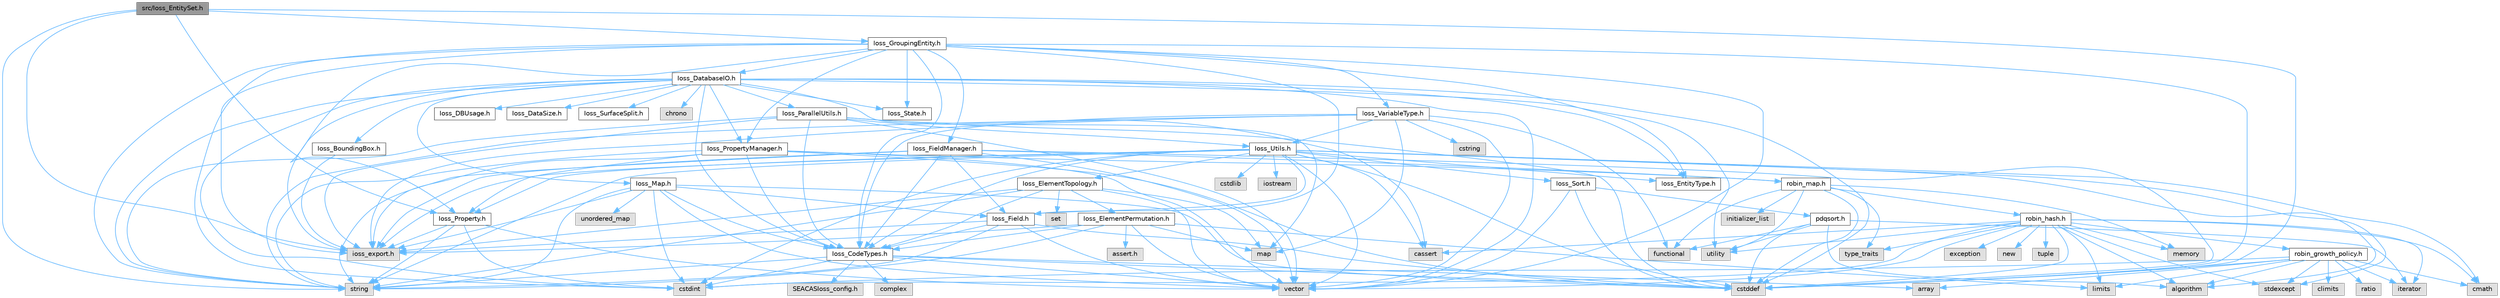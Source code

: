 digraph "src/Ioss_EntitySet.h"
{
 // INTERACTIVE_SVG=YES
 // LATEX_PDF_SIZE
  bgcolor="transparent";
  edge [fontname=Helvetica,fontsize=10,labelfontname=Helvetica,labelfontsize=10];
  node [fontname=Helvetica,fontsize=10,shape=box,height=0.2,width=0.4];
  Node1 [id="Node000001",label="src/Ioss_EntitySet.h",height=0.2,width=0.4,color="gray40", fillcolor="grey60", style="filled", fontcolor="black",tooltip=" "];
  Node1 -> Node2 [id="edge1_Node000001_Node000002",color="steelblue1",style="solid",tooltip=" "];
  Node2 [id="Node000002",label="ioss_export.h",height=0.2,width=0.4,color="grey60", fillcolor="#E0E0E0", style="filled",tooltip=" "];
  Node1 -> Node3 [id="edge2_Node000001_Node000003",color="steelblue1",style="solid",tooltip=" "];
  Node3 [id="Node000003",label="Ioss_GroupingEntity.h",height=0.2,width=0.4,color="grey40", fillcolor="white", style="filled",URL="$Ioss__GroupingEntity_8h.html",tooltip=" "];
  Node3 -> Node2 [id="edge3_Node000003_Node000002",color="steelblue1",style="solid",tooltip=" "];
  Node3 -> Node4 [id="edge4_Node000003_Node000004",color="steelblue1",style="solid",tooltip=" "];
  Node4 [id="Node000004",label="Ioss_CodeTypes.h",height=0.2,width=0.4,color="grey40", fillcolor="white", style="filled",URL="$Ioss__CodeTypes_8h.html",tooltip=" "];
  Node4 -> Node5 [id="edge5_Node000004_Node000005",color="steelblue1",style="solid",tooltip=" "];
  Node5 [id="Node000005",label="array",height=0.2,width=0.4,color="grey60", fillcolor="#E0E0E0", style="filled",tooltip=" "];
  Node4 -> Node6 [id="edge6_Node000004_Node000006",color="steelblue1",style="solid",tooltip=" "];
  Node6 [id="Node000006",label="cstddef",height=0.2,width=0.4,color="grey60", fillcolor="#E0E0E0", style="filled",tooltip=" "];
  Node4 -> Node7 [id="edge7_Node000004_Node000007",color="steelblue1",style="solid",tooltip=" "];
  Node7 [id="Node000007",label="cstdint",height=0.2,width=0.4,color="grey60", fillcolor="#E0E0E0", style="filled",tooltip=" "];
  Node4 -> Node8 [id="edge8_Node000004_Node000008",color="steelblue1",style="solid",tooltip=" "];
  Node8 [id="Node000008",label="string",height=0.2,width=0.4,color="grey60", fillcolor="#E0E0E0", style="filled",tooltip=" "];
  Node4 -> Node9 [id="edge9_Node000004_Node000009",color="steelblue1",style="solid",tooltip=" "];
  Node9 [id="Node000009",label="vector",height=0.2,width=0.4,color="grey60", fillcolor="#E0E0E0", style="filled",tooltip=" "];
  Node4 -> Node10 [id="edge10_Node000004_Node000010",color="steelblue1",style="solid",tooltip=" "];
  Node10 [id="Node000010",label="SEACASIoss_config.h",height=0.2,width=0.4,color="grey60", fillcolor="#E0E0E0", style="filled",tooltip=" "];
  Node4 -> Node11 [id="edge11_Node000004_Node000011",color="steelblue1",style="solid",tooltip=" "];
  Node11 [id="Node000011",label="complex",height=0.2,width=0.4,color="grey60", fillcolor="#E0E0E0", style="filled",tooltip=" "];
  Node3 -> Node12 [id="edge12_Node000003_Node000012",color="steelblue1",style="solid",tooltip=" "];
  Node12 [id="Node000012",label="Ioss_DatabaseIO.h",height=0.2,width=0.4,color="grey40", fillcolor="white", style="filled",URL="$Ioss__DatabaseIO_8h.html",tooltip=" "];
  Node12 -> Node2 [id="edge13_Node000012_Node000002",color="steelblue1",style="solid",tooltip=" "];
  Node12 -> Node13 [id="edge14_Node000012_Node000013",color="steelblue1",style="solid",tooltip=" "];
  Node13 [id="Node000013",label="Ioss_BoundingBox.h",height=0.2,width=0.4,color="grey40", fillcolor="white", style="filled",URL="$Ioss__BoundingBox_8h.html",tooltip=" "];
  Node13 -> Node2 [id="edge15_Node000013_Node000002",color="steelblue1",style="solid",tooltip=" "];
  Node12 -> Node4 [id="edge16_Node000012_Node000004",color="steelblue1",style="solid",tooltip=" "];
  Node12 -> Node14 [id="edge17_Node000012_Node000014",color="steelblue1",style="solid",tooltip=" "];
  Node14 [id="Node000014",label="Ioss_DBUsage.h",height=0.2,width=0.4,color="grey40", fillcolor="white", style="filled",URL="$Ioss__DBUsage_8h.html",tooltip=" "];
  Node12 -> Node15 [id="edge18_Node000012_Node000015",color="steelblue1",style="solid",tooltip=" "];
  Node15 [id="Node000015",label="Ioss_DataSize.h",height=0.2,width=0.4,color="grey40", fillcolor="white", style="filled",URL="$Ioss__DataSize_8h.html",tooltip=" "];
  Node12 -> Node16 [id="edge19_Node000012_Node000016",color="steelblue1",style="solid",tooltip=" "];
  Node16 [id="Node000016",label="Ioss_EntityType.h",height=0.2,width=0.4,color="grey40", fillcolor="white", style="filled",URL="$Ioss__EntityType_8h.html",tooltip=" "];
  Node12 -> Node17 [id="edge20_Node000012_Node000017",color="steelblue1",style="solid",tooltip=" "];
  Node17 [id="Node000017",label="Ioss_Map.h",height=0.2,width=0.4,color="grey40", fillcolor="white", style="filled",URL="$Ioss__Map_8h.html",tooltip=" "];
  Node17 -> Node2 [id="edge21_Node000017_Node000002",color="steelblue1",style="solid",tooltip=" "];
  Node17 -> Node4 [id="edge22_Node000017_Node000004",color="steelblue1",style="solid",tooltip=" "];
  Node17 -> Node18 [id="edge23_Node000017_Node000018",color="steelblue1",style="solid",tooltip=" "];
  Node18 [id="Node000018",label="Ioss_Field.h",height=0.2,width=0.4,color="grey40", fillcolor="white", style="filled",URL="$Ioss__Field_8h.html",tooltip=" "];
  Node18 -> Node2 [id="edge24_Node000018_Node000002",color="steelblue1",style="solid",tooltip=" "];
  Node18 -> Node4 [id="edge25_Node000018_Node000004",color="steelblue1",style="solid",tooltip=" "];
  Node18 -> Node6 [id="edge26_Node000018_Node000006",color="steelblue1",style="solid",tooltip=" "];
  Node18 -> Node8 [id="edge27_Node000018_Node000008",color="steelblue1",style="solid",tooltip=" "];
  Node18 -> Node9 [id="edge28_Node000018_Node000009",color="steelblue1",style="solid",tooltip=" "];
  Node17 -> Node6 [id="edge29_Node000017_Node000006",color="steelblue1",style="solid",tooltip=" "];
  Node17 -> Node7 [id="edge30_Node000017_Node000007",color="steelblue1",style="solid",tooltip=" "];
  Node17 -> Node8 [id="edge31_Node000017_Node000008",color="steelblue1",style="solid",tooltip=" "];
  Node17 -> Node9 [id="edge32_Node000017_Node000009",color="steelblue1",style="solid",tooltip=" "];
  Node17 -> Node19 [id="edge33_Node000017_Node000019",color="steelblue1",style="solid",tooltip=" "];
  Node19 [id="Node000019",label="unordered_map",height=0.2,width=0.4,color="grey60", fillcolor="#E0E0E0", style="filled",tooltip=" "];
  Node12 -> Node20 [id="edge34_Node000012_Node000020",color="steelblue1",style="solid",tooltip=" "];
  Node20 [id="Node000020",label="Ioss_ParallelUtils.h",height=0.2,width=0.4,color="grey40", fillcolor="white", style="filled",URL="$Ioss__ParallelUtils_8h.html",tooltip=" "];
  Node20 -> Node2 [id="edge35_Node000020_Node000002",color="steelblue1",style="solid",tooltip=" "];
  Node20 -> Node4 [id="edge36_Node000020_Node000004",color="steelblue1",style="solid",tooltip=" "];
  Node20 -> Node21 [id="edge37_Node000020_Node000021",color="steelblue1",style="solid",tooltip=" "];
  Node21 [id="Node000021",label="Ioss_Utils.h",height=0.2,width=0.4,color="grey40", fillcolor="white", style="filled",URL="$Ioss__Utils_8h.html",tooltip=" "];
  Node21 -> Node2 [id="edge38_Node000021_Node000002",color="steelblue1",style="solid",tooltip=" "];
  Node21 -> Node4 [id="edge39_Node000021_Node000004",color="steelblue1",style="solid",tooltip=" "];
  Node21 -> Node22 [id="edge40_Node000021_Node000022",color="steelblue1",style="solid",tooltip=" "];
  Node22 [id="Node000022",label="Ioss_ElementTopology.h",height=0.2,width=0.4,color="grey40", fillcolor="white", style="filled",URL="$Ioss__ElementTopology_8h.html",tooltip=" "];
  Node22 -> Node2 [id="edge41_Node000022_Node000002",color="steelblue1",style="solid",tooltip=" "];
  Node22 -> Node4 [id="edge42_Node000022_Node000004",color="steelblue1",style="solid",tooltip=" "];
  Node22 -> Node23 [id="edge43_Node000022_Node000023",color="steelblue1",style="solid",tooltip=" "];
  Node23 [id="Node000023",label="Ioss_ElementPermutation.h",height=0.2,width=0.4,color="grey40", fillcolor="white", style="filled",URL="$Ioss__ElementPermutation_8h.html",tooltip=" "];
  Node23 -> Node2 [id="edge44_Node000023_Node000002",color="steelblue1",style="solid",tooltip=" "];
  Node23 -> Node4 [id="edge45_Node000023_Node000004",color="steelblue1",style="solid",tooltip=" "];
  Node23 -> Node24 [id="edge46_Node000023_Node000024",color="steelblue1",style="solid",tooltip=" "];
  Node24 [id="Node000024",label="assert.h",height=0.2,width=0.4,color="grey60", fillcolor="#E0E0E0", style="filled",tooltip=" "];
  Node23 -> Node25 [id="edge47_Node000023_Node000025",color="steelblue1",style="solid",tooltip=" "];
  Node25 [id="Node000025",label="limits",height=0.2,width=0.4,color="grey60", fillcolor="#E0E0E0", style="filled",tooltip=" "];
  Node23 -> Node26 [id="edge48_Node000023_Node000026",color="steelblue1",style="solid",tooltip=" "];
  Node26 [id="Node000026",label="map",height=0.2,width=0.4,color="grey60", fillcolor="#E0E0E0", style="filled",tooltip=" "];
  Node23 -> Node8 [id="edge49_Node000023_Node000008",color="steelblue1",style="solid",tooltip=" "];
  Node23 -> Node9 [id="edge50_Node000023_Node000009",color="steelblue1",style="solid",tooltip=" "];
  Node22 -> Node26 [id="edge51_Node000022_Node000026",color="steelblue1",style="solid",tooltip=" "];
  Node22 -> Node27 [id="edge52_Node000022_Node000027",color="steelblue1",style="solid",tooltip=" "];
  Node27 [id="Node000027",label="set",height=0.2,width=0.4,color="grey60", fillcolor="#E0E0E0", style="filled",tooltip=" "];
  Node22 -> Node8 [id="edge53_Node000022_Node000008",color="steelblue1",style="solid",tooltip=" "];
  Node22 -> Node9 [id="edge54_Node000022_Node000009",color="steelblue1",style="solid",tooltip=" "];
  Node21 -> Node16 [id="edge55_Node000021_Node000016",color="steelblue1",style="solid",tooltip=" "];
  Node21 -> Node18 [id="edge56_Node000021_Node000018",color="steelblue1",style="solid",tooltip=" "];
  Node21 -> Node28 [id="edge57_Node000021_Node000028",color="steelblue1",style="solid",tooltip=" "];
  Node28 [id="Node000028",label="Ioss_Property.h",height=0.2,width=0.4,color="grey40", fillcolor="white", style="filled",URL="$Ioss__Property_8h.html",tooltip=" "];
  Node28 -> Node2 [id="edge58_Node000028_Node000002",color="steelblue1",style="solid",tooltip=" "];
  Node28 -> Node7 [id="edge59_Node000028_Node000007",color="steelblue1",style="solid",tooltip=" "];
  Node28 -> Node8 [id="edge60_Node000028_Node000008",color="steelblue1",style="solid",tooltip=" "];
  Node28 -> Node9 [id="edge61_Node000028_Node000009",color="steelblue1",style="solid",tooltip=" "];
  Node21 -> Node29 [id="edge62_Node000021_Node000029",color="steelblue1",style="solid",tooltip=" "];
  Node29 [id="Node000029",label="Ioss_Sort.h",height=0.2,width=0.4,color="grey40", fillcolor="white", style="filled",URL="$Ioss__Sort_8h.html",tooltip=" "];
  Node29 -> Node30 [id="edge63_Node000029_Node000030",color="steelblue1",style="solid",tooltip=" "];
  Node30 [id="Node000030",label="pdqsort.h",height=0.2,width=0.4,color="grey40", fillcolor="white", style="filled",URL="$pdqsort_8h.html",tooltip=" "];
  Node30 -> Node31 [id="edge64_Node000030_Node000031",color="steelblue1",style="solid",tooltip=" "];
  Node31 [id="Node000031",label="algorithm",height=0.2,width=0.4,color="grey60", fillcolor="#E0E0E0", style="filled",tooltip=" "];
  Node30 -> Node6 [id="edge65_Node000030_Node000006",color="steelblue1",style="solid",tooltip=" "];
  Node30 -> Node32 [id="edge66_Node000030_Node000032",color="steelblue1",style="solid",tooltip=" "];
  Node32 [id="Node000032",label="functional",height=0.2,width=0.4,color="grey60", fillcolor="#E0E0E0", style="filled",tooltip=" "];
  Node30 -> Node33 [id="edge67_Node000030_Node000033",color="steelblue1",style="solid",tooltip=" "];
  Node33 [id="Node000033",label="iterator",height=0.2,width=0.4,color="grey60", fillcolor="#E0E0E0", style="filled",tooltip=" "];
  Node30 -> Node34 [id="edge68_Node000030_Node000034",color="steelblue1",style="solid",tooltip=" "];
  Node34 [id="Node000034",label="utility",height=0.2,width=0.4,color="grey60", fillcolor="#E0E0E0", style="filled",tooltip=" "];
  Node29 -> Node6 [id="edge69_Node000029_Node000006",color="steelblue1",style="solid",tooltip=" "];
  Node29 -> Node9 [id="edge70_Node000029_Node000009",color="steelblue1",style="solid",tooltip=" "];
  Node21 -> Node31 [id="edge71_Node000021_Node000031",color="steelblue1",style="solid",tooltip=" "];
  Node21 -> Node35 [id="edge72_Node000021_Node000035",color="steelblue1",style="solid",tooltip=" "];
  Node35 [id="Node000035",label="cassert",height=0.2,width=0.4,color="grey60", fillcolor="#E0E0E0", style="filled",tooltip=" "];
  Node21 -> Node36 [id="edge73_Node000021_Node000036",color="steelblue1",style="solid",tooltip=" "];
  Node36 [id="Node000036",label="cmath",height=0.2,width=0.4,color="grey60", fillcolor="#E0E0E0", style="filled",tooltip=" "];
  Node21 -> Node6 [id="edge74_Node000021_Node000006",color="steelblue1",style="solid",tooltip=" "];
  Node21 -> Node7 [id="edge75_Node000021_Node000007",color="steelblue1",style="solid",tooltip=" "];
  Node21 -> Node37 [id="edge76_Node000021_Node000037",color="steelblue1",style="solid",tooltip=" "];
  Node37 [id="Node000037",label="cstdlib",height=0.2,width=0.4,color="grey60", fillcolor="#E0E0E0", style="filled",tooltip=" "];
  Node21 -> Node38 [id="edge77_Node000021_Node000038",color="steelblue1",style="solid",tooltip=" "];
  Node38 [id="Node000038",label="iostream",height=0.2,width=0.4,color="grey60", fillcolor="#E0E0E0", style="filled",tooltip=" "];
  Node21 -> Node39 [id="edge78_Node000021_Node000039",color="steelblue1",style="solid",tooltip=" "];
  Node39 [id="Node000039",label="stdexcept",height=0.2,width=0.4,color="grey60", fillcolor="#E0E0E0", style="filled",tooltip=" "];
  Node21 -> Node8 [id="edge79_Node000021_Node000008",color="steelblue1",style="solid",tooltip=" "];
  Node21 -> Node9 [id="edge80_Node000021_Node000009",color="steelblue1",style="solid",tooltip=" "];
  Node20 -> Node35 [id="edge81_Node000020_Node000035",color="steelblue1",style="solid",tooltip=" "];
  Node20 -> Node6 [id="edge82_Node000020_Node000006",color="steelblue1",style="solid",tooltip=" "];
  Node20 -> Node8 [id="edge83_Node000020_Node000008",color="steelblue1",style="solid",tooltip=" "];
  Node20 -> Node9 [id="edge84_Node000020_Node000009",color="steelblue1",style="solid",tooltip=" "];
  Node12 -> Node40 [id="edge85_Node000012_Node000040",color="steelblue1",style="solid",tooltip=" "];
  Node40 [id="Node000040",label="Ioss_PropertyManager.h",height=0.2,width=0.4,color="grey40", fillcolor="white", style="filled",URL="$Ioss__PropertyManager_8h.html",tooltip=" "];
  Node40 -> Node2 [id="edge86_Node000040_Node000002",color="steelblue1",style="solid",tooltip=" "];
  Node40 -> Node4 [id="edge87_Node000040_Node000004",color="steelblue1",style="solid",tooltip=" "];
  Node40 -> Node28 [id="edge88_Node000040_Node000028",color="steelblue1",style="solid",tooltip=" "];
  Node40 -> Node6 [id="edge89_Node000040_Node000006",color="steelblue1",style="solid",tooltip=" "];
  Node40 -> Node8 [id="edge90_Node000040_Node000008",color="steelblue1",style="solid",tooltip=" "];
  Node40 -> Node9 [id="edge91_Node000040_Node000009",color="steelblue1",style="solid",tooltip=" "];
  Node40 -> Node41 [id="edge92_Node000040_Node000041",color="steelblue1",style="solid",tooltip=" "];
  Node41 [id="Node000041",label="robin_map.h",height=0.2,width=0.4,color="grey40", fillcolor="white", style="filled",URL="$robin__map_8h.html",tooltip=" "];
  Node41 -> Node6 [id="edge93_Node000041_Node000006",color="steelblue1",style="solid",tooltip=" "];
  Node41 -> Node32 [id="edge94_Node000041_Node000032",color="steelblue1",style="solid",tooltip=" "];
  Node41 -> Node42 [id="edge95_Node000041_Node000042",color="steelblue1",style="solid",tooltip=" "];
  Node42 [id="Node000042",label="initializer_list",height=0.2,width=0.4,color="grey60", fillcolor="#E0E0E0", style="filled",tooltip=" "];
  Node41 -> Node43 [id="edge96_Node000041_Node000043",color="steelblue1",style="solid",tooltip=" "];
  Node43 [id="Node000043",label="memory",height=0.2,width=0.4,color="grey60", fillcolor="#E0E0E0", style="filled",tooltip=" "];
  Node41 -> Node44 [id="edge97_Node000041_Node000044",color="steelblue1",style="solid",tooltip=" "];
  Node44 [id="Node000044",label="type_traits",height=0.2,width=0.4,color="grey60", fillcolor="#E0E0E0", style="filled",tooltip=" "];
  Node41 -> Node34 [id="edge98_Node000041_Node000034",color="steelblue1",style="solid",tooltip=" "];
  Node41 -> Node45 [id="edge99_Node000041_Node000045",color="steelblue1",style="solid",tooltip=" "];
  Node45 [id="Node000045",label="robin_hash.h",height=0.2,width=0.4,color="grey40", fillcolor="white", style="filled",URL="$robin__hash_8h.html",tooltip=" "];
  Node45 -> Node31 [id="edge100_Node000045_Node000031",color="steelblue1",style="solid",tooltip=" "];
  Node45 -> Node35 [id="edge101_Node000045_Node000035",color="steelblue1",style="solid",tooltip=" "];
  Node45 -> Node36 [id="edge102_Node000045_Node000036",color="steelblue1",style="solid",tooltip=" "];
  Node45 -> Node6 [id="edge103_Node000045_Node000006",color="steelblue1",style="solid",tooltip=" "];
  Node45 -> Node7 [id="edge104_Node000045_Node000007",color="steelblue1",style="solid",tooltip=" "];
  Node45 -> Node46 [id="edge105_Node000045_Node000046",color="steelblue1",style="solid",tooltip=" "];
  Node46 [id="Node000046",label="exception",height=0.2,width=0.4,color="grey60", fillcolor="#E0E0E0", style="filled",tooltip=" "];
  Node45 -> Node33 [id="edge106_Node000045_Node000033",color="steelblue1",style="solid",tooltip=" "];
  Node45 -> Node25 [id="edge107_Node000045_Node000025",color="steelblue1",style="solid",tooltip=" "];
  Node45 -> Node43 [id="edge108_Node000045_Node000043",color="steelblue1",style="solid",tooltip=" "];
  Node45 -> Node47 [id="edge109_Node000045_Node000047",color="steelblue1",style="solid",tooltip=" "];
  Node47 [id="Node000047",label="new",height=0.2,width=0.4,color="grey60", fillcolor="#E0E0E0", style="filled",tooltip=" "];
  Node45 -> Node39 [id="edge110_Node000045_Node000039",color="steelblue1",style="solid",tooltip=" "];
  Node45 -> Node48 [id="edge111_Node000045_Node000048",color="steelblue1",style="solid",tooltip=" "];
  Node48 [id="Node000048",label="tuple",height=0.2,width=0.4,color="grey60", fillcolor="#E0E0E0", style="filled",tooltip=" "];
  Node45 -> Node44 [id="edge112_Node000045_Node000044",color="steelblue1",style="solid",tooltip=" "];
  Node45 -> Node34 [id="edge113_Node000045_Node000034",color="steelblue1",style="solid",tooltip=" "];
  Node45 -> Node9 [id="edge114_Node000045_Node000009",color="steelblue1",style="solid",tooltip=" "];
  Node45 -> Node49 [id="edge115_Node000045_Node000049",color="steelblue1",style="solid",tooltip=" "];
  Node49 [id="Node000049",label="robin_growth_policy.h",height=0.2,width=0.4,color="grey40", fillcolor="white", style="filled",URL="$robin__growth__policy_8h.html",tooltip=" "];
  Node49 -> Node31 [id="edge116_Node000049_Node000031",color="steelblue1",style="solid",tooltip=" "];
  Node49 -> Node5 [id="edge117_Node000049_Node000005",color="steelblue1",style="solid",tooltip=" "];
  Node49 -> Node50 [id="edge118_Node000049_Node000050",color="steelblue1",style="solid",tooltip=" "];
  Node50 [id="Node000050",label="climits",height=0.2,width=0.4,color="grey60", fillcolor="#E0E0E0", style="filled",tooltip=" "];
  Node49 -> Node36 [id="edge119_Node000049_Node000036",color="steelblue1",style="solid",tooltip=" "];
  Node49 -> Node6 [id="edge120_Node000049_Node000006",color="steelblue1",style="solid",tooltip=" "];
  Node49 -> Node7 [id="edge121_Node000049_Node000007",color="steelblue1",style="solid",tooltip=" "];
  Node49 -> Node33 [id="edge122_Node000049_Node000033",color="steelblue1",style="solid",tooltip=" "];
  Node49 -> Node25 [id="edge123_Node000049_Node000025",color="steelblue1",style="solid",tooltip=" "];
  Node49 -> Node51 [id="edge124_Node000049_Node000051",color="steelblue1",style="solid",tooltip=" "];
  Node51 [id="Node000051",label="ratio",height=0.2,width=0.4,color="grey60", fillcolor="#E0E0E0", style="filled",tooltip=" "];
  Node49 -> Node39 [id="edge125_Node000049_Node000039",color="steelblue1",style="solid",tooltip=" "];
  Node12 -> Node52 [id="edge126_Node000012_Node000052",color="steelblue1",style="solid",tooltip=" "];
  Node52 [id="Node000052",label="Ioss_State.h",height=0.2,width=0.4,color="grey40", fillcolor="white", style="filled",URL="$Ioss__State_8h.html",tooltip=" "];
  Node12 -> Node53 [id="edge127_Node000012_Node000053",color="steelblue1",style="solid",tooltip=" "];
  Node53 [id="Node000053",label="Ioss_SurfaceSplit.h",height=0.2,width=0.4,color="grey40", fillcolor="white", style="filled",URL="$Ioss__SurfaceSplit_8h.html",tooltip=" "];
  Node12 -> Node54 [id="edge128_Node000012_Node000054",color="steelblue1",style="solid",tooltip=" "];
  Node54 [id="Node000054",label="chrono",height=0.2,width=0.4,color="grey60", fillcolor="#E0E0E0", style="filled",tooltip=" "];
  Node12 -> Node6 [id="edge129_Node000012_Node000006",color="steelblue1",style="solid",tooltip=" "];
  Node12 -> Node7 [id="edge130_Node000012_Node000007",color="steelblue1",style="solid",tooltip=" "];
  Node12 -> Node26 [id="edge131_Node000012_Node000026",color="steelblue1",style="solid",tooltip=" "];
  Node12 -> Node8 [id="edge132_Node000012_Node000008",color="steelblue1",style="solid",tooltip=" "];
  Node12 -> Node34 [id="edge133_Node000012_Node000034",color="steelblue1",style="solid",tooltip=" "];
  Node12 -> Node9 [id="edge134_Node000012_Node000009",color="steelblue1",style="solid",tooltip=" "];
  Node3 -> Node16 [id="edge135_Node000003_Node000016",color="steelblue1",style="solid",tooltip=" "];
  Node3 -> Node18 [id="edge136_Node000003_Node000018",color="steelblue1",style="solid",tooltip=" "];
  Node3 -> Node55 [id="edge137_Node000003_Node000055",color="steelblue1",style="solid",tooltip=" "];
  Node55 [id="Node000055",label="Ioss_FieldManager.h",height=0.2,width=0.4,color="grey40", fillcolor="white", style="filled",URL="$Ioss__FieldManager_8h.html",tooltip=" "];
  Node55 -> Node2 [id="edge138_Node000055_Node000002",color="steelblue1",style="solid",tooltip=" "];
  Node55 -> Node4 [id="edge139_Node000055_Node000004",color="steelblue1",style="solid",tooltip=" "];
  Node55 -> Node18 [id="edge140_Node000055_Node000018",color="steelblue1",style="solid",tooltip=" "];
  Node55 -> Node6 [id="edge141_Node000055_Node000006",color="steelblue1",style="solid",tooltip=" "];
  Node55 -> Node8 [id="edge142_Node000055_Node000008",color="steelblue1",style="solid",tooltip=" "];
  Node55 -> Node9 [id="edge143_Node000055_Node000009",color="steelblue1",style="solid",tooltip=" "];
  Node55 -> Node41 [id="edge144_Node000055_Node000041",color="steelblue1",style="solid",tooltip=" "];
  Node3 -> Node28 [id="edge145_Node000003_Node000028",color="steelblue1",style="solid",tooltip=" "];
  Node3 -> Node40 [id="edge146_Node000003_Node000040",color="steelblue1",style="solid",tooltip=" "];
  Node3 -> Node52 [id="edge147_Node000003_Node000052",color="steelblue1",style="solid",tooltip=" "];
  Node3 -> Node56 [id="edge148_Node000003_Node000056",color="steelblue1",style="solid",tooltip=" "];
  Node56 [id="Node000056",label="Ioss_VariableType.h",height=0.2,width=0.4,color="grey40", fillcolor="white", style="filled",URL="$Ioss__VariableType_8h.html",tooltip=" "];
  Node56 -> Node2 [id="edge149_Node000056_Node000002",color="steelblue1",style="solid",tooltip=" "];
  Node56 -> Node4 [id="edge150_Node000056_Node000004",color="steelblue1",style="solid",tooltip=" "];
  Node56 -> Node21 [id="edge151_Node000056_Node000021",color="steelblue1",style="solid",tooltip=" "];
  Node56 -> Node57 [id="edge152_Node000056_Node000057",color="steelblue1",style="solid",tooltip=" "];
  Node57 [id="Node000057",label="cstring",height=0.2,width=0.4,color="grey60", fillcolor="#E0E0E0", style="filled",tooltip=" "];
  Node56 -> Node32 [id="edge153_Node000056_Node000032",color="steelblue1",style="solid",tooltip=" "];
  Node56 -> Node26 [id="edge154_Node000056_Node000026",color="steelblue1",style="solid",tooltip=" "];
  Node56 -> Node8 [id="edge155_Node000056_Node000008",color="steelblue1",style="solid",tooltip=" "];
  Node56 -> Node9 [id="edge156_Node000056_Node000009",color="steelblue1",style="solid",tooltip=" "];
  Node3 -> Node6 [id="edge157_Node000003_Node000006",color="steelblue1",style="solid",tooltip=" "];
  Node3 -> Node7 [id="edge158_Node000003_Node000007",color="steelblue1",style="solid",tooltip=" "];
  Node3 -> Node8 [id="edge159_Node000003_Node000008",color="steelblue1",style="solid",tooltip=" "];
  Node3 -> Node9 [id="edge160_Node000003_Node000009",color="steelblue1",style="solid",tooltip=" "];
  Node1 -> Node28 [id="edge161_Node000001_Node000028",color="steelblue1",style="solid",tooltip=" "];
  Node1 -> Node6 [id="edge162_Node000001_Node000006",color="steelblue1",style="solid",tooltip=" "];
  Node1 -> Node8 [id="edge163_Node000001_Node000008",color="steelblue1",style="solid",tooltip=" "];
}
